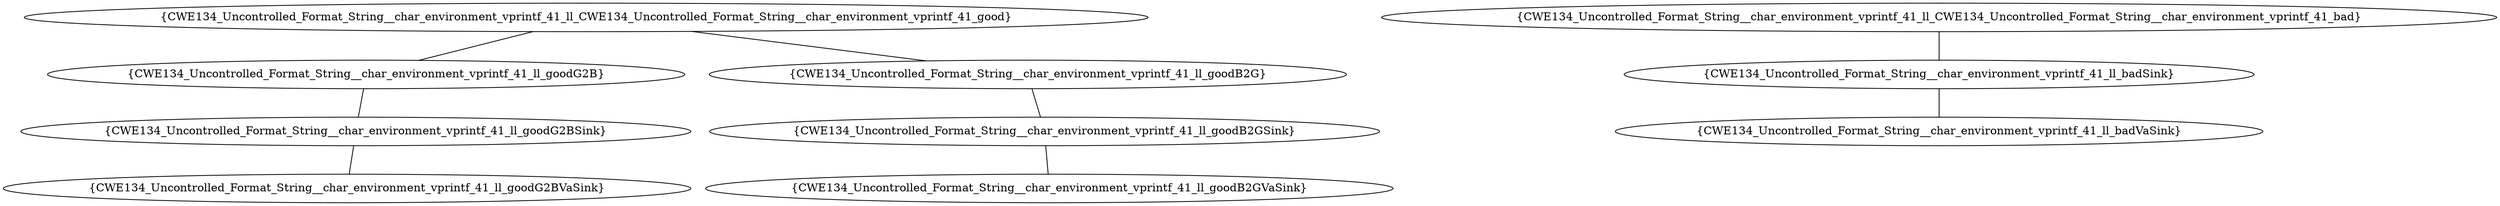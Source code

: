 graph "cg graph" {
CWE134_Uncontrolled_Format_String__char_environment_vprintf_41_ll_goodG2BSink [label="{CWE134_Uncontrolled_Format_String__char_environment_vprintf_41_ll_goodG2BSink}"];
CWE134_Uncontrolled_Format_String__char_environment_vprintf_41_ll_goodG2BVaSink [label="{CWE134_Uncontrolled_Format_String__char_environment_vprintf_41_ll_goodG2BVaSink}"];
CWE134_Uncontrolled_Format_String__char_environment_vprintf_41_ll_goodG2B [label="{CWE134_Uncontrolled_Format_String__char_environment_vprintf_41_ll_goodG2B}"];
CWE134_Uncontrolled_Format_String__char_environment_vprintf_41_ll_badSink [label="{CWE134_Uncontrolled_Format_String__char_environment_vprintf_41_ll_badSink}"];
CWE134_Uncontrolled_Format_String__char_environment_vprintf_41_ll_badVaSink [label="{CWE134_Uncontrolled_Format_String__char_environment_vprintf_41_ll_badVaSink}"];
CWE134_Uncontrolled_Format_String__char_environment_vprintf_41_ll_CWE134_Uncontrolled_Format_String__char_environment_vprintf_41_good [label="{CWE134_Uncontrolled_Format_String__char_environment_vprintf_41_ll_CWE134_Uncontrolled_Format_String__char_environment_vprintf_41_good}"];
CWE134_Uncontrolled_Format_String__char_environment_vprintf_41_ll_goodB2G [label="{CWE134_Uncontrolled_Format_String__char_environment_vprintf_41_ll_goodB2G}"];
CWE134_Uncontrolled_Format_String__char_environment_vprintf_41_ll_CWE134_Uncontrolled_Format_String__char_environment_vprintf_41_bad [label="{CWE134_Uncontrolled_Format_String__char_environment_vprintf_41_ll_CWE134_Uncontrolled_Format_String__char_environment_vprintf_41_bad}"];
CWE134_Uncontrolled_Format_String__char_environment_vprintf_41_ll_goodB2GSink [label="{CWE134_Uncontrolled_Format_String__char_environment_vprintf_41_ll_goodB2GSink}"];
CWE134_Uncontrolled_Format_String__char_environment_vprintf_41_ll_goodB2GVaSink [label="{CWE134_Uncontrolled_Format_String__char_environment_vprintf_41_ll_goodB2GVaSink}"];
CWE134_Uncontrolled_Format_String__char_environment_vprintf_41_ll_goodG2BSink -- CWE134_Uncontrolled_Format_String__char_environment_vprintf_41_ll_goodG2BVaSink;
CWE134_Uncontrolled_Format_String__char_environment_vprintf_41_ll_goodG2B -- CWE134_Uncontrolled_Format_String__char_environment_vprintf_41_ll_goodG2BSink;
CWE134_Uncontrolled_Format_String__char_environment_vprintf_41_ll_badSink -- CWE134_Uncontrolled_Format_String__char_environment_vprintf_41_ll_badVaSink;
CWE134_Uncontrolled_Format_String__char_environment_vprintf_41_ll_CWE134_Uncontrolled_Format_String__char_environment_vprintf_41_good -- CWE134_Uncontrolled_Format_String__char_environment_vprintf_41_ll_goodG2B;
CWE134_Uncontrolled_Format_String__char_environment_vprintf_41_ll_CWE134_Uncontrolled_Format_String__char_environment_vprintf_41_good -- CWE134_Uncontrolled_Format_String__char_environment_vprintf_41_ll_goodB2G;
CWE134_Uncontrolled_Format_String__char_environment_vprintf_41_ll_CWE134_Uncontrolled_Format_String__char_environment_vprintf_41_bad -- CWE134_Uncontrolled_Format_String__char_environment_vprintf_41_ll_badSink;
CWE134_Uncontrolled_Format_String__char_environment_vprintf_41_ll_goodB2GSink -- CWE134_Uncontrolled_Format_String__char_environment_vprintf_41_ll_goodB2GVaSink;
CWE134_Uncontrolled_Format_String__char_environment_vprintf_41_ll_goodB2G -- CWE134_Uncontrolled_Format_String__char_environment_vprintf_41_ll_goodB2GSink;
}

